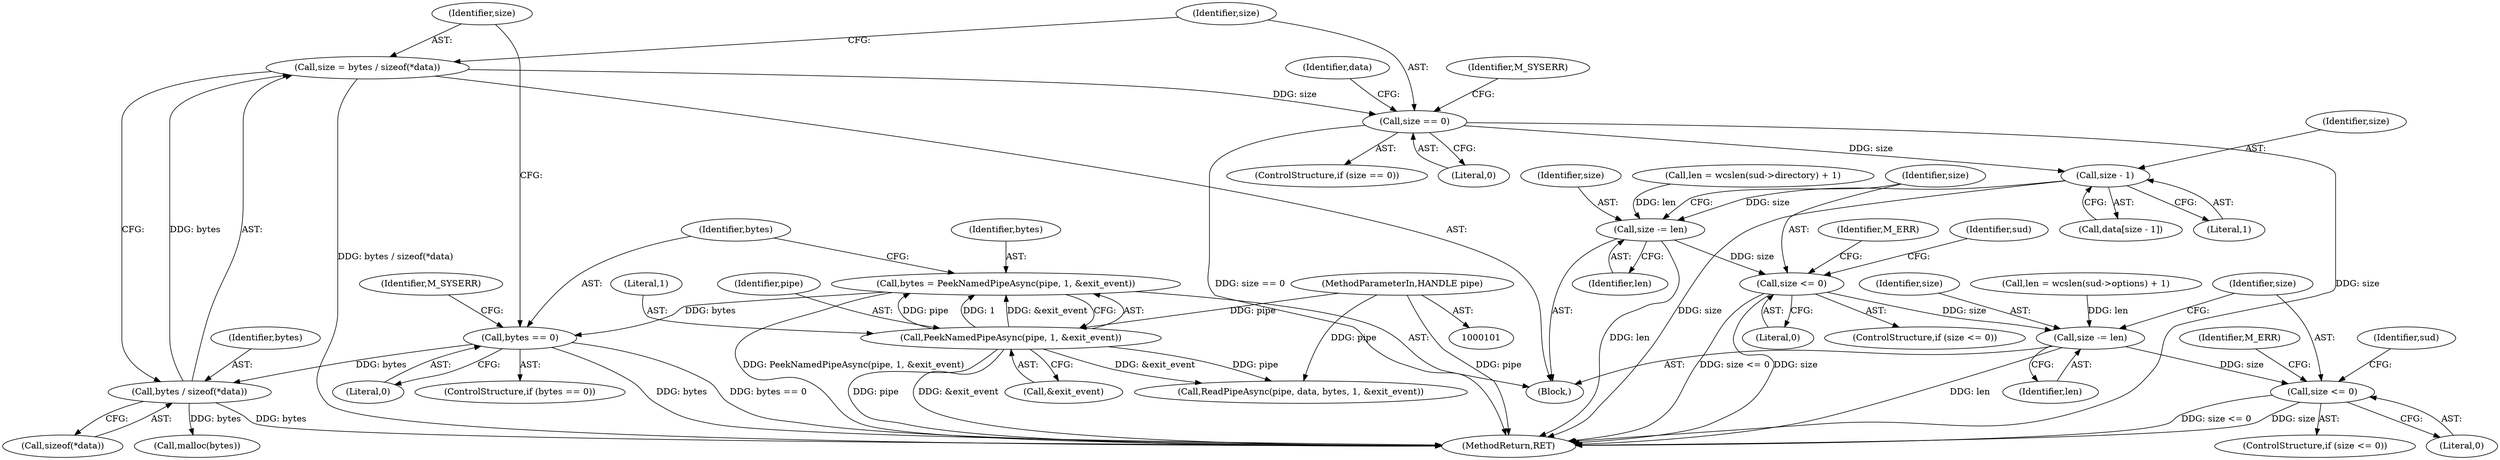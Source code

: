 digraph "0_openvpn_1394192b210cb3c6624a7419bcf3ff966742e79b@API" {
"1000134" [label="(Call,size = bytes / sizeof(*data))"];
"1000136" [label="(Call,bytes / sizeof(*data))"];
"1000125" [label="(Call,bytes == 0)"];
"1000117" [label="(Call,bytes = PeekNamedPipeAsync(pipe, 1, &exit_event))"];
"1000119" [label="(Call,PeekNamedPipeAsync(pipe, 1, &exit_event))"];
"1000102" [label="(MethodParameterIn,HANDLE pipe)"];
"1000142" [label="(Call,size == 0)"];
"1000188" [label="(Call,size - 1)"];
"1000211" [label="(Call,size -= len)"];
"1000215" [label="(Call,size <= 0)"];
"1000241" [label="(Call,size -= len)"];
"1000245" [label="(Call,size <= 0)"];
"1000167" [label="(Call,ReadPipeAsync(pipe, data, bytes, 1, &exit_event))"];
"1000212" [label="(Identifier,size)"];
"1000126" [label="(Identifier,bytes)"];
"1000190" [label="(Literal,1)"];
"1000246" [label="(Identifier,size)"];
"1000211" [label="(Call,size -= len)"];
"1000256" [label="(Identifier,sud)"];
"1000122" [label="(Call,&exit_event)"];
"1000147" [label="(Identifier,M_SYSERR)"];
"1000144" [label="(Literal,0)"];
"1000142" [label="(Call,size == 0)"];
"1000118" [label="(Identifier,bytes)"];
"1000226" [label="(Identifier,sud)"];
"1000138" [label="(Call,sizeof(*data))"];
"1000141" [label="(ControlStructure,if (size == 0))"];
"1000143" [label="(Identifier,size)"];
"1000214" [label="(ControlStructure,if (size <= 0))"];
"1000130" [label="(Identifier,M_SYSERR)"];
"1000188" [label="(Call,size - 1)"];
"1000216" [label="(Identifier,size)"];
"1000104" [label="(Block,)"];
"1000102" [label="(MethodParameterIn,HANDLE pipe)"];
"1000134" [label="(Call,size = bytes / sizeof(*data))"];
"1000213" [label="(Identifier,len)"];
"1000241" [label="(Call,size -= len)"];
"1000242" [label="(Identifier,size)"];
"1000233" [label="(Call,len = wcslen(sud->options) + 1)"];
"1000135" [label="(Identifier,size)"];
"1000137" [label="(Identifier,bytes)"];
"1000125" [label="(Call,bytes == 0)"];
"1000250" [label="(Identifier,M_ERR)"];
"1000121" [label="(Literal,1)"];
"1000247" [label="(Literal,0)"];
"1000189" [label="(Identifier,size)"];
"1000152" [label="(Identifier,data)"];
"1000245" [label="(Call,size <= 0)"];
"1000120" [label="(Identifier,pipe)"];
"1000153" [label="(Call,malloc(bytes))"];
"1000244" [label="(ControlStructure,if (size <= 0))"];
"1000186" [label="(Call,data[size - 1])"];
"1000136" [label="(Call,bytes / sizeof(*data))"];
"1000217" [label="(Literal,0)"];
"1000117" [label="(Call,bytes = PeekNamedPipeAsync(pipe, 1, &exit_event))"];
"1000119" [label="(Call,PeekNamedPipeAsync(pipe, 1, &exit_event))"];
"1000220" [label="(Identifier,M_ERR)"];
"1000127" [label="(Literal,0)"];
"1000203" [label="(Call,len = wcslen(sud->directory) + 1)"];
"1000215" [label="(Call,size <= 0)"];
"1000274" [label="(MethodReturn,RET)"];
"1000124" [label="(ControlStructure,if (bytes == 0))"];
"1000243" [label="(Identifier,len)"];
"1000134" -> "1000104"  [label="AST: "];
"1000134" -> "1000136"  [label="CFG: "];
"1000135" -> "1000134"  [label="AST: "];
"1000136" -> "1000134"  [label="AST: "];
"1000143" -> "1000134"  [label="CFG: "];
"1000134" -> "1000274"  [label="DDG: bytes / sizeof(*data)"];
"1000136" -> "1000134"  [label="DDG: bytes"];
"1000134" -> "1000142"  [label="DDG: size"];
"1000136" -> "1000138"  [label="CFG: "];
"1000137" -> "1000136"  [label="AST: "];
"1000138" -> "1000136"  [label="AST: "];
"1000136" -> "1000274"  [label="DDG: bytes"];
"1000125" -> "1000136"  [label="DDG: bytes"];
"1000136" -> "1000153"  [label="DDG: bytes"];
"1000125" -> "1000124"  [label="AST: "];
"1000125" -> "1000127"  [label="CFG: "];
"1000126" -> "1000125"  [label="AST: "];
"1000127" -> "1000125"  [label="AST: "];
"1000130" -> "1000125"  [label="CFG: "];
"1000135" -> "1000125"  [label="CFG: "];
"1000125" -> "1000274"  [label="DDG: bytes"];
"1000125" -> "1000274"  [label="DDG: bytes == 0"];
"1000117" -> "1000125"  [label="DDG: bytes"];
"1000117" -> "1000104"  [label="AST: "];
"1000117" -> "1000119"  [label="CFG: "];
"1000118" -> "1000117"  [label="AST: "];
"1000119" -> "1000117"  [label="AST: "];
"1000126" -> "1000117"  [label="CFG: "];
"1000117" -> "1000274"  [label="DDG: PeekNamedPipeAsync(pipe, 1, &exit_event)"];
"1000119" -> "1000117"  [label="DDG: pipe"];
"1000119" -> "1000117"  [label="DDG: 1"];
"1000119" -> "1000117"  [label="DDG: &exit_event"];
"1000119" -> "1000122"  [label="CFG: "];
"1000120" -> "1000119"  [label="AST: "];
"1000121" -> "1000119"  [label="AST: "];
"1000122" -> "1000119"  [label="AST: "];
"1000119" -> "1000274"  [label="DDG: pipe"];
"1000119" -> "1000274"  [label="DDG: &exit_event"];
"1000102" -> "1000119"  [label="DDG: pipe"];
"1000119" -> "1000167"  [label="DDG: pipe"];
"1000119" -> "1000167"  [label="DDG: &exit_event"];
"1000102" -> "1000101"  [label="AST: "];
"1000102" -> "1000274"  [label="DDG: pipe"];
"1000102" -> "1000167"  [label="DDG: pipe"];
"1000142" -> "1000141"  [label="AST: "];
"1000142" -> "1000144"  [label="CFG: "];
"1000143" -> "1000142"  [label="AST: "];
"1000144" -> "1000142"  [label="AST: "];
"1000147" -> "1000142"  [label="CFG: "];
"1000152" -> "1000142"  [label="CFG: "];
"1000142" -> "1000274"  [label="DDG: size == 0"];
"1000142" -> "1000274"  [label="DDG: size"];
"1000142" -> "1000188"  [label="DDG: size"];
"1000188" -> "1000186"  [label="AST: "];
"1000188" -> "1000190"  [label="CFG: "];
"1000189" -> "1000188"  [label="AST: "];
"1000190" -> "1000188"  [label="AST: "];
"1000186" -> "1000188"  [label="CFG: "];
"1000188" -> "1000274"  [label="DDG: size"];
"1000188" -> "1000211"  [label="DDG: size"];
"1000211" -> "1000104"  [label="AST: "];
"1000211" -> "1000213"  [label="CFG: "];
"1000212" -> "1000211"  [label="AST: "];
"1000213" -> "1000211"  [label="AST: "];
"1000216" -> "1000211"  [label="CFG: "];
"1000211" -> "1000274"  [label="DDG: len"];
"1000203" -> "1000211"  [label="DDG: len"];
"1000211" -> "1000215"  [label="DDG: size"];
"1000215" -> "1000214"  [label="AST: "];
"1000215" -> "1000217"  [label="CFG: "];
"1000216" -> "1000215"  [label="AST: "];
"1000217" -> "1000215"  [label="AST: "];
"1000220" -> "1000215"  [label="CFG: "];
"1000226" -> "1000215"  [label="CFG: "];
"1000215" -> "1000274"  [label="DDG: size"];
"1000215" -> "1000274"  [label="DDG: size <= 0"];
"1000215" -> "1000241"  [label="DDG: size"];
"1000241" -> "1000104"  [label="AST: "];
"1000241" -> "1000243"  [label="CFG: "];
"1000242" -> "1000241"  [label="AST: "];
"1000243" -> "1000241"  [label="AST: "];
"1000246" -> "1000241"  [label="CFG: "];
"1000241" -> "1000274"  [label="DDG: len"];
"1000233" -> "1000241"  [label="DDG: len"];
"1000241" -> "1000245"  [label="DDG: size"];
"1000245" -> "1000244"  [label="AST: "];
"1000245" -> "1000247"  [label="CFG: "];
"1000246" -> "1000245"  [label="AST: "];
"1000247" -> "1000245"  [label="AST: "];
"1000250" -> "1000245"  [label="CFG: "];
"1000256" -> "1000245"  [label="CFG: "];
"1000245" -> "1000274"  [label="DDG: size <= 0"];
"1000245" -> "1000274"  [label="DDG: size"];
}
